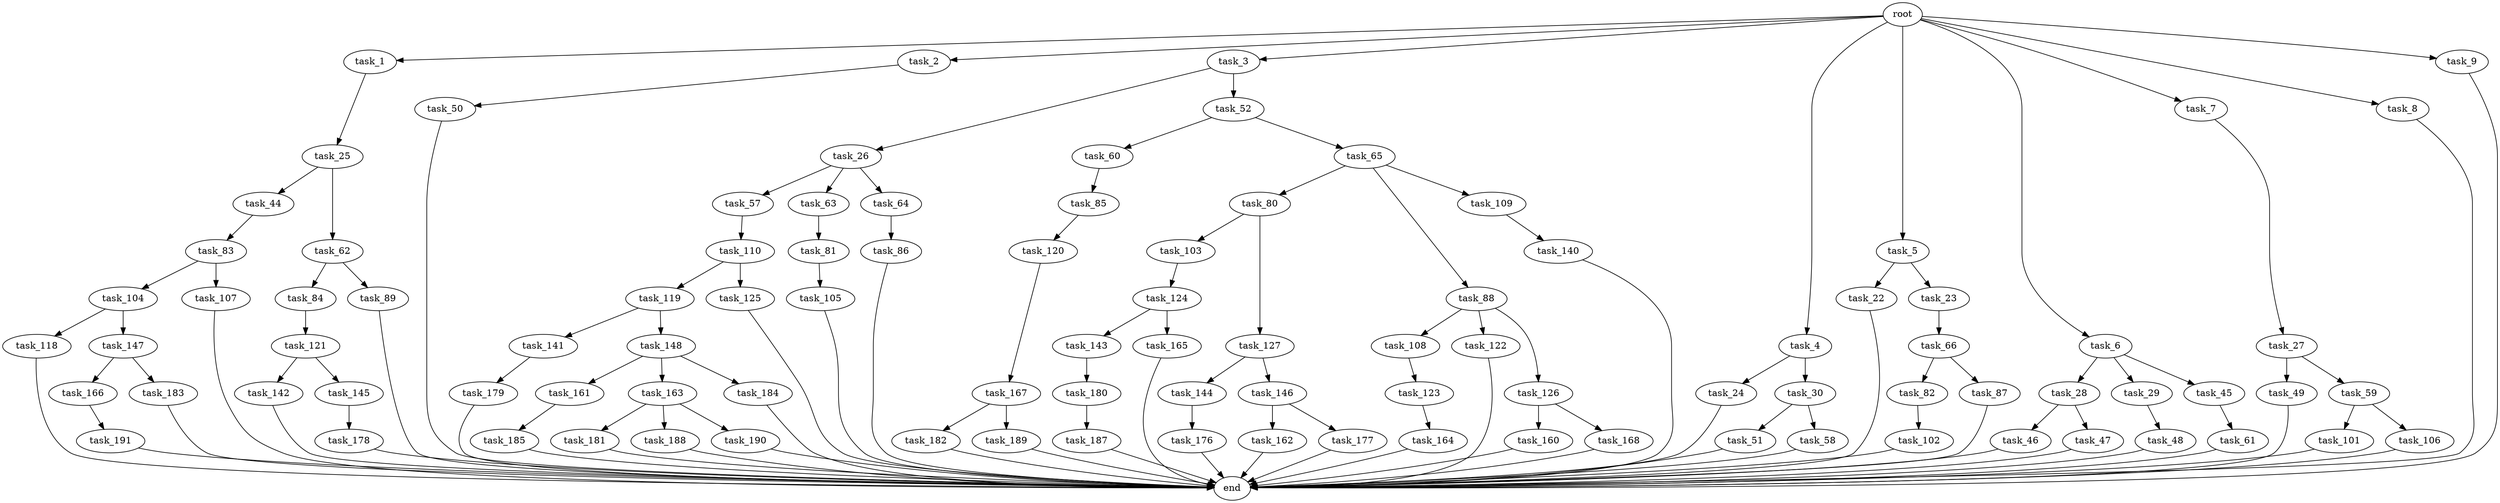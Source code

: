 digraph G {
  root [size="0.000000"];
  task_1 [size="10.240000"];
  task_2 [size="10.240000"];
  task_3 [size="10.240000"];
  task_4 [size="10.240000"];
  task_5 [size="10.240000"];
  task_6 [size="10.240000"];
  task_7 [size="10.240000"];
  task_8 [size="10.240000"];
  task_9 [size="10.240000"];
  task_22 [size="4209067950.080000"];
  task_23 [size="4209067950.080000"];
  task_24 [size="1374389534.720000"];
  task_25 [size="2147483648.000000"];
  task_26 [size="343597383.680000"];
  task_27 [size="4209067950.080000"];
  task_28 [size="6957847019.520000"];
  task_29 [size="6957847019.520000"];
  task_30 [size="1374389534.720000"];
  task_44 [size="2147483648.000000"];
  task_45 [size="6957847019.520000"];
  task_46 [size="4209067950.080000"];
  task_47 [size="4209067950.080000"];
  task_48 [size="1374389534.720000"];
  task_49 [size="2147483648.000000"];
  task_50 [size="5497558138.880000"];
  task_51 [size="773094113.280000"];
  task_52 [size="343597383.680000"];
  task_57 [size="3092376453.120000"];
  task_58 [size="773094113.280000"];
  task_59 [size="2147483648.000000"];
  task_60 [size="6957847019.520000"];
  task_61 [size="2147483648.000000"];
  task_62 [size="2147483648.000000"];
  task_63 [size="3092376453.120000"];
  task_64 [size="3092376453.120000"];
  task_65 [size="6957847019.520000"];
  task_66 [size="8589934592.000000"];
  task_80 [size="6957847019.520000"];
  task_81 [size="773094113.280000"];
  task_82 [size="343597383.680000"];
  task_83 [size="1374389534.720000"];
  task_84 [size="2147483648.000000"];
  task_85 [size="6957847019.520000"];
  task_86 [size="2147483648.000000"];
  task_87 [size="343597383.680000"];
  task_88 [size="6957847019.520000"];
  task_89 [size="2147483648.000000"];
  task_101 [size="773094113.280000"];
  task_102 [size="6957847019.520000"];
  task_103 [size="2147483648.000000"];
  task_104 [size="6957847019.520000"];
  task_105 [size="4209067950.080000"];
  task_106 [size="773094113.280000"];
  task_107 [size="6957847019.520000"];
  task_108 [size="6957847019.520000"];
  task_109 [size="6957847019.520000"];
  task_110 [size="6957847019.520000"];
  task_118 [size="8589934592.000000"];
  task_119 [size="2147483648.000000"];
  task_120 [size="8589934592.000000"];
  task_121 [size="8589934592.000000"];
  task_122 [size="6957847019.520000"];
  task_123 [size="2147483648.000000"];
  task_124 [size="343597383.680000"];
  task_125 [size="2147483648.000000"];
  task_126 [size="6957847019.520000"];
  task_127 [size="2147483648.000000"];
  task_140 [size="1374389534.720000"];
  task_141 [size="2147483648.000000"];
  task_142 [size="343597383.680000"];
  task_143 [size="343597383.680000"];
  task_144 [size="773094113.280000"];
  task_145 [size="343597383.680000"];
  task_146 [size="773094113.280000"];
  task_147 [size="8589934592.000000"];
  task_148 [size="2147483648.000000"];
  task_160 [size="4209067950.080000"];
  task_161 [size="343597383.680000"];
  task_162 [size="8589934592.000000"];
  task_163 [size="343597383.680000"];
  task_164 [size="4209067950.080000"];
  task_165 [size="343597383.680000"];
  task_166 [size="8589934592.000000"];
  task_167 [size="4209067950.080000"];
  task_168 [size="4209067950.080000"];
  task_176 [size="6957847019.520000"];
  task_177 [size="8589934592.000000"];
  task_178 [size="6957847019.520000"];
  task_179 [size="5497558138.880000"];
  task_180 [size="343597383.680000"];
  task_181 [size="2147483648.000000"];
  task_182 [size="3092376453.120000"];
  task_183 [size="8589934592.000000"];
  task_184 [size="343597383.680000"];
  task_185 [size="5497558138.880000"];
  task_187 [size="773094113.280000"];
  task_188 [size="2147483648.000000"];
  task_189 [size="3092376453.120000"];
  task_190 [size="2147483648.000000"];
  task_191 [size="6957847019.520000"];
  end [size="0.000000"];

  root -> task_1 [size="1.000000"];
  root -> task_2 [size="1.000000"];
  root -> task_3 [size="1.000000"];
  root -> task_4 [size="1.000000"];
  root -> task_5 [size="1.000000"];
  root -> task_6 [size="1.000000"];
  root -> task_7 [size="1.000000"];
  root -> task_8 [size="1.000000"];
  root -> task_9 [size="1.000000"];
  task_1 -> task_25 [size="209715200.000000"];
  task_2 -> task_50 [size="536870912.000000"];
  task_3 -> task_26 [size="33554432.000000"];
  task_3 -> task_52 [size="33554432.000000"];
  task_4 -> task_24 [size="134217728.000000"];
  task_4 -> task_30 [size="134217728.000000"];
  task_5 -> task_22 [size="411041792.000000"];
  task_5 -> task_23 [size="411041792.000000"];
  task_6 -> task_28 [size="679477248.000000"];
  task_6 -> task_29 [size="679477248.000000"];
  task_6 -> task_45 [size="679477248.000000"];
  task_7 -> task_27 [size="411041792.000000"];
  task_8 -> end [size="1.000000"];
  task_9 -> end [size="1.000000"];
  task_22 -> end [size="1.000000"];
  task_23 -> task_66 [size="838860800.000000"];
  task_24 -> end [size="1.000000"];
  task_25 -> task_44 [size="209715200.000000"];
  task_25 -> task_62 [size="209715200.000000"];
  task_26 -> task_57 [size="301989888.000000"];
  task_26 -> task_63 [size="301989888.000000"];
  task_26 -> task_64 [size="301989888.000000"];
  task_27 -> task_49 [size="209715200.000000"];
  task_27 -> task_59 [size="209715200.000000"];
  task_28 -> task_46 [size="411041792.000000"];
  task_28 -> task_47 [size="411041792.000000"];
  task_29 -> task_48 [size="134217728.000000"];
  task_30 -> task_51 [size="75497472.000000"];
  task_30 -> task_58 [size="75497472.000000"];
  task_44 -> task_83 [size="134217728.000000"];
  task_45 -> task_61 [size="209715200.000000"];
  task_46 -> end [size="1.000000"];
  task_47 -> end [size="1.000000"];
  task_48 -> end [size="1.000000"];
  task_49 -> end [size="1.000000"];
  task_50 -> end [size="1.000000"];
  task_51 -> end [size="1.000000"];
  task_52 -> task_60 [size="679477248.000000"];
  task_52 -> task_65 [size="679477248.000000"];
  task_57 -> task_110 [size="679477248.000000"];
  task_58 -> end [size="1.000000"];
  task_59 -> task_101 [size="75497472.000000"];
  task_59 -> task_106 [size="75497472.000000"];
  task_60 -> task_85 [size="679477248.000000"];
  task_61 -> end [size="1.000000"];
  task_62 -> task_84 [size="209715200.000000"];
  task_62 -> task_89 [size="209715200.000000"];
  task_63 -> task_81 [size="75497472.000000"];
  task_64 -> task_86 [size="209715200.000000"];
  task_65 -> task_80 [size="679477248.000000"];
  task_65 -> task_88 [size="679477248.000000"];
  task_65 -> task_109 [size="679477248.000000"];
  task_66 -> task_82 [size="33554432.000000"];
  task_66 -> task_87 [size="33554432.000000"];
  task_80 -> task_103 [size="209715200.000000"];
  task_80 -> task_127 [size="209715200.000000"];
  task_81 -> task_105 [size="411041792.000000"];
  task_82 -> task_102 [size="679477248.000000"];
  task_83 -> task_104 [size="679477248.000000"];
  task_83 -> task_107 [size="679477248.000000"];
  task_84 -> task_121 [size="838860800.000000"];
  task_85 -> task_120 [size="838860800.000000"];
  task_86 -> end [size="1.000000"];
  task_87 -> end [size="1.000000"];
  task_88 -> task_108 [size="679477248.000000"];
  task_88 -> task_122 [size="679477248.000000"];
  task_88 -> task_126 [size="679477248.000000"];
  task_89 -> end [size="1.000000"];
  task_101 -> end [size="1.000000"];
  task_102 -> end [size="1.000000"];
  task_103 -> task_124 [size="33554432.000000"];
  task_104 -> task_118 [size="838860800.000000"];
  task_104 -> task_147 [size="838860800.000000"];
  task_105 -> end [size="1.000000"];
  task_106 -> end [size="1.000000"];
  task_107 -> end [size="1.000000"];
  task_108 -> task_123 [size="209715200.000000"];
  task_109 -> task_140 [size="134217728.000000"];
  task_110 -> task_119 [size="209715200.000000"];
  task_110 -> task_125 [size="209715200.000000"];
  task_118 -> end [size="1.000000"];
  task_119 -> task_141 [size="209715200.000000"];
  task_119 -> task_148 [size="209715200.000000"];
  task_120 -> task_167 [size="411041792.000000"];
  task_121 -> task_142 [size="33554432.000000"];
  task_121 -> task_145 [size="33554432.000000"];
  task_122 -> end [size="1.000000"];
  task_123 -> task_164 [size="411041792.000000"];
  task_124 -> task_143 [size="33554432.000000"];
  task_124 -> task_165 [size="33554432.000000"];
  task_125 -> end [size="1.000000"];
  task_126 -> task_160 [size="411041792.000000"];
  task_126 -> task_168 [size="411041792.000000"];
  task_127 -> task_144 [size="75497472.000000"];
  task_127 -> task_146 [size="75497472.000000"];
  task_140 -> end [size="1.000000"];
  task_141 -> task_179 [size="536870912.000000"];
  task_142 -> end [size="1.000000"];
  task_143 -> task_180 [size="33554432.000000"];
  task_144 -> task_176 [size="679477248.000000"];
  task_145 -> task_178 [size="679477248.000000"];
  task_146 -> task_162 [size="838860800.000000"];
  task_146 -> task_177 [size="838860800.000000"];
  task_147 -> task_166 [size="838860800.000000"];
  task_147 -> task_183 [size="838860800.000000"];
  task_148 -> task_161 [size="33554432.000000"];
  task_148 -> task_163 [size="33554432.000000"];
  task_148 -> task_184 [size="33554432.000000"];
  task_160 -> end [size="1.000000"];
  task_161 -> task_185 [size="536870912.000000"];
  task_162 -> end [size="1.000000"];
  task_163 -> task_181 [size="209715200.000000"];
  task_163 -> task_188 [size="209715200.000000"];
  task_163 -> task_190 [size="209715200.000000"];
  task_164 -> end [size="1.000000"];
  task_165 -> end [size="1.000000"];
  task_166 -> task_191 [size="679477248.000000"];
  task_167 -> task_182 [size="301989888.000000"];
  task_167 -> task_189 [size="301989888.000000"];
  task_168 -> end [size="1.000000"];
  task_176 -> end [size="1.000000"];
  task_177 -> end [size="1.000000"];
  task_178 -> end [size="1.000000"];
  task_179 -> end [size="1.000000"];
  task_180 -> task_187 [size="75497472.000000"];
  task_181 -> end [size="1.000000"];
  task_182 -> end [size="1.000000"];
  task_183 -> end [size="1.000000"];
  task_184 -> end [size="1.000000"];
  task_185 -> end [size="1.000000"];
  task_187 -> end [size="1.000000"];
  task_188 -> end [size="1.000000"];
  task_189 -> end [size="1.000000"];
  task_190 -> end [size="1.000000"];
  task_191 -> end [size="1.000000"];
}

